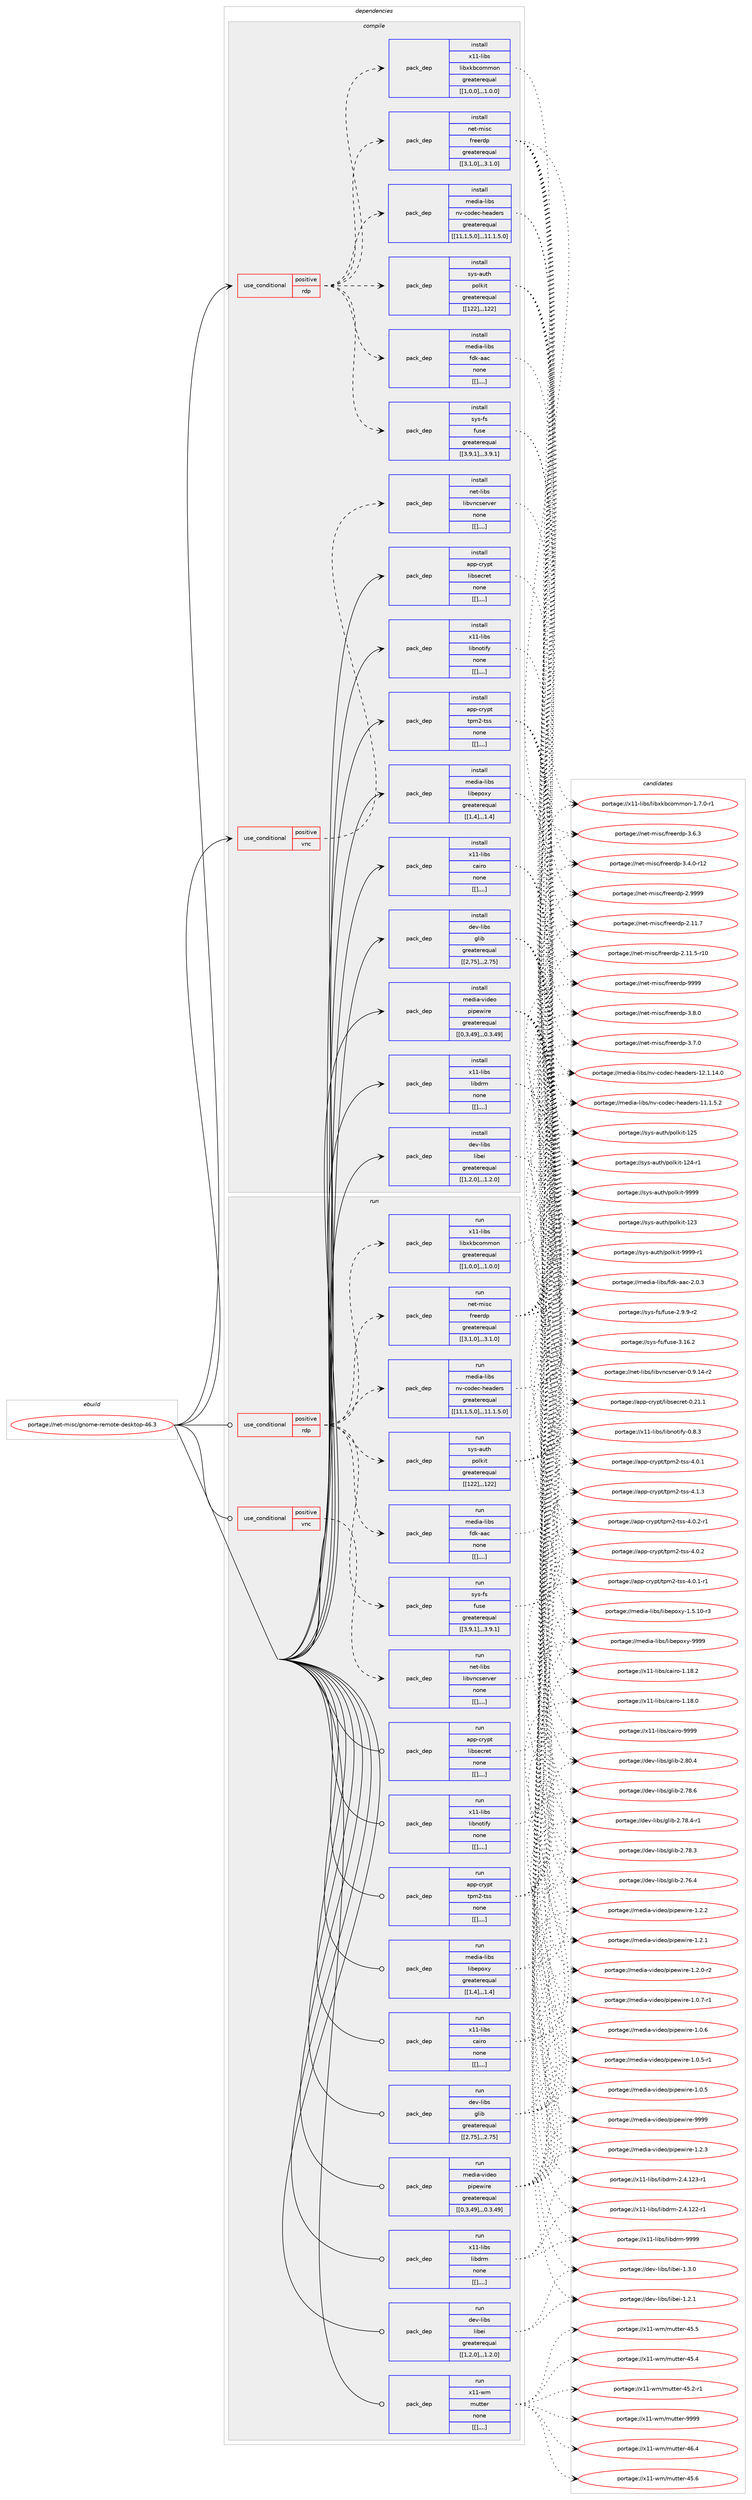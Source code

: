 digraph prolog {

# *************
# Graph options
# *************

newrank=true;
concentrate=true;
compound=true;
graph [rankdir=LR,fontname=Helvetica,fontsize=10,ranksep=1.5];#, ranksep=2.5, nodesep=0.2];
edge  [arrowhead=vee];
node  [fontname=Helvetica,fontsize=10];

# **********
# The ebuild
# **********

subgraph cluster_leftcol {
color=gray;
label=<<i>ebuild</i>>;
id [label="portage://net-misc/gnome-remote-desktop-46.3", color=red, width=4, href="../net-misc/gnome-remote-desktop-46.3.svg"];
}

# ****************
# The dependencies
# ****************

subgraph cluster_midcol {
color=gray;
label=<<i>dependencies</i>>;
subgraph cluster_compile {
fillcolor="#eeeeee";
style=filled;
label=<<i>compile</i>>;
subgraph cond101527 {
dependency387441 [label=<<TABLE BORDER="0" CELLBORDER="1" CELLSPACING="0" CELLPADDING="4"><TR><TD ROWSPAN="3" CELLPADDING="10">use_conditional</TD></TR><TR><TD>positive</TD></TR><TR><TD>rdp</TD></TR></TABLE>>, shape=none, color=red];
subgraph pack283090 {
dependency387442 [label=<<TABLE BORDER="0" CELLBORDER="1" CELLSPACING="0" CELLPADDING="4" WIDTH="220"><TR><TD ROWSPAN="6" CELLPADDING="30">pack_dep</TD></TR><TR><TD WIDTH="110">install</TD></TR><TR><TD>media-libs</TD></TR><TR><TD>nv-codec-headers</TD></TR><TR><TD>greaterequal</TD></TR><TR><TD>[[11,1,5,0],,,11.1.5.0]</TD></TR></TABLE>>, shape=none, color=blue];
}
dependency387441:e -> dependency387442:w [weight=20,style="dashed",arrowhead="vee"];
subgraph pack283091 {
dependency387443 [label=<<TABLE BORDER="0" CELLBORDER="1" CELLSPACING="0" CELLPADDING="4" WIDTH="220"><TR><TD ROWSPAN="6" CELLPADDING="30">pack_dep</TD></TR><TR><TD WIDTH="110">install</TD></TR><TR><TD>net-misc</TD></TR><TR><TD>freerdp</TD></TR><TR><TD>greaterequal</TD></TR><TR><TD>[[3,1,0],,,3.1.0]</TD></TR></TABLE>>, shape=none, color=blue];
}
dependency387441:e -> dependency387443:w [weight=20,style="dashed",arrowhead="vee"];
subgraph pack283092 {
dependency387444 [label=<<TABLE BORDER="0" CELLBORDER="1" CELLSPACING="0" CELLPADDING="4" WIDTH="220"><TR><TD ROWSPAN="6" CELLPADDING="30">pack_dep</TD></TR><TR><TD WIDTH="110">install</TD></TR><TR><TD>sys-fs</TD></TR><TR><TD>fuse</TD></TR><TR><TD>greaterequal</TD></TR><TR><TD>[[3,9,1],,,3.9.1]</TD></TR></TABLE>>, shape=none, color=blue];
}
dependency387441:e -> dependency387444:w [weight=20,style="dashed",arrowhead="vee"];
subgraph pack283093 {
dependency387445 [label=<<TABLE BORDER="0" CELLBORDER="1" CELLSPACING="0" CELLPADDING="4" WIDTH="220"><TR><TD ROWSPAN="6" CELLPADDING="30">pack_dep</TD></TR><TR><TD WIDTH="110">install</TD></TR><TR><TD>sys-auth</TD></TR><TR><TD>polkit</TD></TR><TR><TD>greaterequal</TD></TR><TR><TD>[[122],,,122]</TD></TR></TABLE>>, shape=none, color=blue];
}
dependency387441:e -> dependency387445:w [weight=20,style="dashed",arrowhead="vee"];
subgraph pack283094 {
dependency387446 [label=<<TABLE BORDER="0" CELLBORDER="1" CELLSPACING="0" CELLPADDING="4" WIDTH="220"><TR><TD ROWSPAN="6" CELLPADDING="30">pack_dep</TD></TR><TR><TD WIDTH="110">install</TD></TR><TR><TD>x11-libs</TD></TR><TR><TD>libxkbcommon</TD></TR><TR><TD>greaterequal</TD></TR><TR><TD>[[1,0,0],,,1.0.0]</TD></TR></TABLE>>, shape=none, color=blue];
}
dependency387441:e -> dependency387446:w [weight=20,style="dashed",arrowhead="vee"];
subgraph pack283095 {
dependency387447 [label=<<TABLE BORDER="0" CELLBORDER="1" CELLSPACING="0" CELLPADDING="4" WIDTH="220"><TR><TD ROWSPAN="6" CELLPADDING="30">pack_dep</TD></TR><TR><TD WIDTH="110">install</TD></TR><TR><TD>media-libs</TD></TR><TR><TD>fdk-aac</TD></TR><TR><TD>none</TD></TR><TR><TD>[[],,,,]</TD></TR></TABLE>>, shape=none, color=blue];
}
dependency387441:e -> dependency387447:w [weight=20,style="dashed",arrowhead="vee"];
}
id:e -> dependency387441:w [weight=20,style="solid",arrowhead="vee"];
subgraph cond101528 {
dependency387448 [label=<<TABLE BORDER="0" CELLBORDER="1" CELLSPACING="0" CELLPADDING="4"><TR><TD ROWSPAN="3" CELLPADDING="10">use_conditional</TD></TR><TR><TD>positive</TD></TR><TR><TD>vnc</TD></TR></TABLE>>, shape=none, color=red];
subgraph pack283096 {
dependency387449 [label=<<TABLE BORDER="0" CELLBORDER="1" CELLSPACING="0" CELLPADDING="4" WIDTH="220"><TR><TD ROWSPAN="6" CELLPADDING="30">pack_dep</TD></TR><TR><TD WIDTH="110">install</TD></TR><TR><TD>net-libs</TD></TR><TR><TD>libvncserver</TD></TR><TR><TD>none</TD></TR><TR><TD>[[],,,,]</TD></TR></TABLE>>, shape=none, color=blue];
}
dependency387448:e -> dependency387449:w [weight=20,style="dashed",arrowhead="vee"];
}
id:e -> dependency387448:w [weight=20,style="solid",arrowhead="vee"];
subgraph pack283097 {
dependency387450 [label=<<TABLE BORDER="0" CELLBORDER="1" CELLSPACING="0" CELLPADDING="4" WIDTH="220"><TR><TD ROWSPAN="6" CELLPADDING="30">pack_dep</TD></TR><TR><TD WIDTH="110">install</TD></TR><TR><TD>app-crypt</TD></TR><TR><TD>libsecret</TD></TR><TR><TD>none</TD></TR><TR><TD>[[],,,,]</TD></TR></TABLE>>, shape=none, color=blue];
}
id:e -> dependency387450:w [weight=20,style="solid",arrowhead="vee"];
subgraph pack283098 {
dependency387451 [label=<<TABLE BORDER="0" CELLBORDER="1" CELLSPACING="0" CELLPADDING="4" WIDTH="220"><TR><TD ROWSPAN="6" CELLPADDING="30">pack_dep</TD></TR><TR><TD WIDTH="110">install</TD></TR><TR><TD>app-crypt</TD></TR><TR><TD>tpm2-tss</TD></TR><TR><TD>none</TD></TR><TR><TD>[[],,,,]</TD></TR></TABLE>>, shape=none, color=blue];
}
id:e -> dependency387451:w [weight=20,style="solid",arrowhead="vee"];
subgraph pack283099 {
dependency387452 [label=<<TABLE BORDER="0" CELLBORDER="1" CELLSPACING="0" CELLPADDING="4" WIDTH="220"><TR><TD ROWSPAN="6" CELLPADDING="30">pack_dep</TD></TR><TR><TD WIDTH="110">install</TD></TR><TR><TD>dev-libs</TD></TR><TR><TD>glib</TD></TR><TR><TD>greaterequal</TD></TR><TR><TD>[[2,75],,,2.75]</TD></TR></TABLE>>, shape=none, color=blue];
}
id:e -> dependency387452:w [weight=20,style="solid",arrowhead="vee"];
subgraph pack283100 {
dependency387453 [label=<<TABLE BORDER="0" CELLBORDER="1" CELLSPACING="0" CELLPADDING="4" WIDTH="220"><TR><TD ROWSPAN="6" CELLPADDING="30">pack_dep</TD></TR><TR><TD WIDTH="110">install</TD></TR><TR><TD>dev-libs</TD></TR><TR><TD>libei</TD></TR><TR><TD>greaterequal</TD></TR><TR><TD>[[1,2,0],,,1.2.0]</TD></TR></TABLE>>, shape=none, color=blue];
}
id:e -> dependency387453:w [weight=20,style="solid",arrowhead="vee"];
subgraph pack283101 {
dependency387454 [label=<<TABLE BORDER="0" CELLBORDER="1" CELLSPACING="0" CELLPADDING="4" WIDTH="220"><TR><TD ROWSPAN="6" CELLPADDING="30">pack_dep</TD></TR><TR><TD WIDTH="110">install</TD></TR><TR><TD>media-libs</TD></TR><TR><TD>libepoxy</TD></TR><TR><TD>greaterequal</TD></TR><TR><TD>[[1,4],,,1.4]</TD></TR></TABLE>>, shape=none, color=blue];
}
id:e -> dependency387454:w [weight=20,style="solid",arrowhead="vee"];
subgraph pack283102 {
dependency387455 [label=<<TABLE BORDER="0" CELLBORDER="1" CELLSPACING="0" CELLPADDING="4" WIDTH="220"><TR><TD ROWSPAN="6" CELLPADDING="30">pack_dep</TD></TR><TR><TD WIDTH="110">install</TD></TR><TR><TD>media-video</TD></TR><TR><TD>pipewire</TD></TR><TR><TD>greaterequal</TD></TR><TR><TD>[[0,3,49],,,0.3.49]</TD></TR></TABLE>>, shape=none, color=blue];
}
id:e -> dependency387455:w [weight=20,style="solid",arrowhead="vee"];
subgraph pack283103 {
dependency387456 [label=<<TABLE BORDER="0" CELLBORDER="1" CELLSPACING="0" CELLPADDING="4" WIDTH="220"><TR><TD ROWSPAN="6" CELLPADDING="30">pack_dep</TD></TR><TR><TD WIDTH="110">install</TD></TR><TR><TD>x11-libs</TD></TR><TR><TD>cairo</TD></TR><TR><TD>none</TD></TR><TR><TD>[[],,,,]</TD></TR></TABLE>>, shape=none, color=blue];
}
id:e -> dependency387456:w [weight=20,style="solid",arrowhead="vee"];
subgraph pack283104 {
dependency387457 [label=<<TABLE BORDER="0" CELLBORDER="1" CELLSPACING="0" CELLPADDING="4" WIDTH="220"><TR><TD ROWSPAN="6" CELLPADDING="30">pack_dep</TD></TR><TR><TD WIDTH="110">install</TD></TR><TR><TD>x11-libs</TD></TR><TR><TD>libdrm</TD></TR><TR><TD>none</TD></TR><TR><TD>[[],,,,]</TD></TR></TABLE>>, shape=none, color=blue];
}
id:e -> dependency387457:w [weight=20,style="solid",arrowhead="vee"];
subgraph pack283105 {
dependency387458 [label=<<TABLE BORDER="0" CELLBORDER="1" CELLSPACING="0" CELLPADDING="4" WIDTH="220"><TR><TD ROWSPAN="6" CELLPADDING="30">pack_dep</TD></TR><TR><TD WIDTH="110">install</TD></TR><TR><TD>x11-libs</TD></TR><TR><TD>libnotify</TD></TR><TR><TD>none</TD></TR><TR><TD>[[],,,,]</TD></TR></TABLE>>, shape=none, color=blue];
}
id:e -> dependency387458:w [weight=20,style="solid",arrowhead="vee"];
}
subgraph cluster_compileandrun {
fillcolor="#eeeeee";
style=filled;
label=<<i>compile and run</i>>;
}
subgraph cluster_run {
fillcolor="#eeeeee";
style=filled;
label=<<i>run</i>>;
subgraph cond101529 {
dependency387459 [label=<<TABLE BORDER="0" CELLBORDER="1" CELLSPACING="0" CELLPADDING="4"><TR><TD ROWSPAN="3" CELLPADDING="10">use_conditional</TD></TR><TR><TD>positive</TD></TR><TR><TD>rdp</TD></TR></TABLE>>, shape=none, color=red];
subgraph pack283106 {
dependency387460 [label=<<TABLE BORDER="0" CELLBORDER="1" CELLSPACING="0" CELLPADDING="4" WIDTH="220"><TR><TD ROWSPAN="6" CELLPADDING="30">pack_dep</TD></TR><TR><TD WIDTH="110">run</TD></TR><TR><TD>media-libs</TD></TR><TR><TD>nv-codec-headers</TD></TR><TR><TD>greaterequal</TD></TR><TR><TD>[[11,1,5,0],,,11.1.5.0]</TD></TR></TABLE>>, shape=none, color=blue];
}
dependency387459:e -> dependency387460:w [weight=20,style="dashed",arrowhead="vee"];
subgraph pack283107 {
dependency387461 [label=<<TABLE BORDER="0" CELLBORDER="1" CELLSPACING="0" CELLPADDING="4" WIDTH="220"><TR><TD ROWSPAN="6" CELLPADDING="30">pack_dep</TD></TR><TR><TD WIDTH="110">run</TD></TR><TR><TD>net-misc</TD></TR><TR><TD>freerdp</TD></TR><TR><TD>greaterequal</TD></TR><TR><TD>[[3,1,0],,,3.1.0]</TD></TR></TABLE>>, shape=none, color=blue];
}
dependency387459:e -> dependency387461:w [weight=20,style="dashed",arrowhead="vee"];
subgraph pack283108 {
dependency387462 [label=<<TABLE BORDER="0" CELLBORDER="1" CELLSPACING="0" CELLPADDING="4" WIDTH="220"><TR><TD ROWSPAN="6" CELLPADDING="30">pack_dep</TD></TR><TR><TD WIDTH="110">run</TD></TR><TR><TD>sys-fs</TD></TR><TR><TD>fuse</TD></TR><TR><TD>greaterequal</TD></TR><TR><TD>[[3,9,1],,,3.9.1]</TD></TR></TABLE>>, shape=none, color=blue];
}
dependency387459:e -> dependency387462:w [weight=20,style="dashed",arrowhead="vee"];
subgraph pack283109 {
dependency387463 [label=<<TABLE BORDER="0" CELLBORDER="1" CELLSPACING="0" CELLPADDING="4" WIDTH="220"><TR><TD ROWSPAN="6" CELLPADDING="30">pack_dep</TD></TR><TR><TD WIDTH="110">run</TD></TR><TR><TD>sys-auth</TD></TR><TR><TD>polkit</TD></TR><TR><TD>greaterequal</TD></TR><TR><TD>[[122],,,122]</TD></TR></TABLE>>, shape=none, color=blue];
}
dependency387459:e -> dependency387463:w [weight=20,style="dashed",arrowhead="vee"];
subgraph pack283110 {
dependency387464 [label=<<TABLE BORDER="0" CELLBORDER="1" CELLSPACING="0" CELLPADDING="4" WIDTH="220"><TR><TD ROWSPAN="6" CELLPADDING="30">pack_dep</TD></TR><TR><TD WIDTH="110">run</TD></TR><TR><TD>x11-libs</TD></TR><TR><TD>libxkbcommon</TD></TR><TR><TD>greaterequal</TD></TR><TR><TD>[[1,0,0],,,1.0.0]</TD></TR></TABLE>>, shape=none, color=blue];
}
dependency387459:e -> dependency387464:w [weight=20,style="dashed",arrowhead="vee"];
subgraph pack283111 {
dependency387465 [label=<<TABLE BORDER="0" CELLBORDER="1" CELLSPACING="0" CELLPADDING="4" WIDTH="220"><TR><TD ROWSPAN="6" CELLPADDING="30">pack_dep</TD></TR><TR><TD WIDTH="110">run</TD></TR><TR><TD>media-libs</TD></TR><TR><TD>fdk-aac</TD></TR><TR><TD>none</TD></TR><TR><TD>[[],,,,]</TD></TR></TABLE>>, shape=none, color=blue];
}
dependency387459:e -> dependency387465:w [weight=20,style="dashed",arrowhead="vee"];
}
id:e -> dependency387459:w [weight=20,style="solid",arrowhead="odot"];
subgraph cond101530 {
dependency387466 [label=<<TABLE BORDER="0" CELLBORDER="1" CELLSPACING="0" CELLPADDING="4"><TR><TD ROWSPAN="3" CELLPADDING="10">use_conditional</TD></TR><TR><TD>positive</TD></TR><TR><TD>vnc</TD></TR></TABLE>>, shape=none, color=red];
subgraph pack283112 {
dependency387467 [label=<<TABLE BORDER="0" CELLBORDER="1" CELLSPACING="0" CELLPADDING="4" WIDTH="220"><TR><TD ROWSPAN="6" CELLPADDING="30">pack_dep</TD></TR><TR><TD WIDTH="110">run</TD></TR><TR><TD>net-libs</TD></TR><TR><TD>libvncserver</TD></TR><TR><TD>none</TD></TR><TR><TD>[[],,,,]</TD></TR></TABLE>>, shape=none, color=blue];
}
dependency387466:e -> dependency387467:w [weight=20,style="dashed",arrowhead="vee"];
}
id:e -> dependency387466:w [weight=20,style="solid",arrowhead="odot"];
subgraph pack283113 {
dependency387468 [label=<<TABLE BORDER="0" CELLBORDER="1" CELLSPACING="0" CELLPADDING="4" WIDTH="220"><TR><TD ROWSPAN="6" CELLPADDING="30">pack_dep</TD></TR><TR><TD WIDTH="110">run</TD></TR><TR><TD>app-crypt</TD></TR><TR><TD>libsecret</TD></TR><TR><TD>none</TD></TR><TR><TD>[[],,,,]</TD></TR></TABLE>>, shape=none, color=blue];
}
id:e -> dependency387468:w [weight=20,style="solid",arrowhead="odot"];
subgraph pack283114 {
dependency387469 [label=<<TABLE BORDER="0" CELLBORDER="1" CELLSPACING="0" CELLPADDING="4" WIDTH="220"><TR><TD ROWSPAN="6" CELLPADDING="30">pack_dep</TD></TR><TR><TD WIDTH="110">run</TD></TR><TR><TD>app-crypt</TD></TR><TR><TD>tpm2-tss</TD></TR><TR><TD>none</TD></TR><TR><TD>[[],,,,]</TD></TR></TABLE>>, shape=none, color=blue];
}
id:e -> dependency387469:w [weight=20,style="solid",arrowhead="odot"];
subgraph pack283115 {
dependency387470 [label=<<TABLE BORDER="0" CELLBORDER="1" CELLSPACING="0" CELLPADDING="4" WIDTH="220"><TR><TD ROWSPAN="6" CELLPADDING="30">pack_dep</TD></TR><TR><TD WIDTH="110">run</TD></TR><TR><TD>dev-libs</TD></TR><TR><TD>glib</TD></TR><TR><TD>greaterequal</TD></TR><TR><TD>[[2,75],,,2.75]</TD></TR></TABLE>>, shape=none, color=blue];
}
id:e -> dependency387470:w [weight=20,style="solid",arrowhead="odot"];
subgraph pack283116 {
dependency387471 [label=<<TABLE BORDER="0" CELLBORDER="1" CELLSPACING="0" CELLPADDING="4" WIDTH="220"><TR><TD ROWSPAN="6" CELLPADDING="30">pack_dep</TD></TR><TR><TD WIDTH="110">run</TD></TR><TR><TD>dev-libs</TD></TR><TR><TD>libei</TD></TR><TR><TD>greaterequal</TD></TR><TR><TD>[[1,2,0],,,1.2.0]</TD></TR></TABLE>>, shape=none, color=blue];
}
id:e -> dependency387471:w [weight=20,style="solid",arrowhead="odot"];
subgraph pack283117 {
dependency387472 [label=<<TABLE BORDER="0" CELLBORDER="1" CELLSPACING="0" CELLPADDING="4" WIDTH="220"><TR><TD ROWSPAN="6" CELLPADDING="30">pack_dep</TD></TR><TR><TD WIDTH="110">run</TD></TR><TR><TD>media-libs</TD></TR><TR><TD>libepoxy</TD></TR><TR><TD>greaterequal</TD></TR><TR><TD>[[1,4],,,1.4]</TD></TR></TABLE>>, shape=none, color=blue];
}
id:e -> dependency387472:w [weight=20,style="solid",arrowhead="odot"];
subgraph pack283118 {
dependency387473 [label=<<TABLE BORDER="0" CELLBORDER="1" CELLSPACING="0" CELLPADDING="4" WIDTH="220"><TR><TD ROWSPAN="6" CELLPADDING="30">pack_dep</TD></TR><TR><TD WIDTH="110">run</TD></TR><TR><TD>media-video</TD></TR><TR><TD>pipewire</TD></TR><TR><TD>greaterequal</TD></TR><TR><TD>[[0,3,49],,,0.3.49]</TD></TR></TABLE>>, shape=none, color=blue];
}
id:e -> dependency387473:w [weight=20,style="solid",arrowhead="odot"];
subgraph pack283119 {
dependency387474 [label=<<TABLE BORDER="0" CELLBORDER="1" CELLSPACING="0" CELLPADDING="4" WIDTH="220"><TR><TD ROWSPAN="6" CELLPADDING="30">pack_dep</TD></TR><TR><TD WIDTH="110">run</TD></TR><TR><TD>x11-libs</TD></TR><TR><TD>cairo</TD></TR><TR><TD>none</TD></TR><TR><TD>[[],,,,]</TD></TR></TABLE>>, shape=none, color=blue];
}
id:e -> dependency387474:w [weight=20,style="solid",arrowhead="odot"];
subgraph pack283120 {
dependency387475 [label=<<TABLE BORDER="0" CELLBORDER="1" CELLSPACING="0" CELLPADDING="4" WIDTH="220"><TR><TD ROWSPAN="6" CELLPADDING="30">pack_dep</TD></TR><TR><TD WIDTH="110">run</TD></TR><TR><TD>x11-libs</TD></TR><TR><TD>libdrm</TD></TR><TR><TD>none</TD></TR><TR><TD>[[],,,,]</TD></TR></TABLE>>, shape=none, color=blue];
}
id:e -> dependency387475:w [weight=20,style="solid",arrowhead="odot"];
subgraph pack283121 {
dependency387476 [label=<<TABLE BORDER="0" CELLBORDER="1" CELLSPACING="0" CELLPADDING="4" WIDTH="220"><TR><TD ROWSPAN="6" CELLPADDING="30">pack_dep</TD></TR><TR><TD WIDTH="110">run</TD></TR><TR><TD>x11-libs</TD></TR><TR><TD>libnotify</TD></TR><TR><TD>none</TD></TR><TR><TD>[[],,,,]</TD></TR></TABLE>>, shape=none, color=blue];
}
id:e -> dependency387476:w [weight=20,style="solid",arrowhead="odot"];
subgraph pack283122 {
dependency387477 [label=<<TABLE BORDER="0" CELLBORDER="1" CELLSPACING="0" CELLPADDING="4" WIDTH="220"><TR><TD ROWSPAN="6" CELLPADDING="30">pack_dep</TD></TR><TR><TD WIDTH="110">run</TD></TR><TR><TD>x11-wm</TD></TR><TR><TD>mutter</TD></TR><TR><TD>none</TD></TR><TR><TD>[[],,,,]</TD></TR></TABLE>>, shape=none, color=blue];
}
id:e -> dependency387477:w [weight=20,style="solid",arrowhead="odot"];
}
}

# **************
# The candidates
# **************

subgraph cluster_choices {
rank=same;
color=gray;
label=<<i>candidates</i>>;

subgraph choice283090 {
color=black;
nodesep=1;
choice10910110010597451081059811547110118459911110010199451041019710010111411545495046494649524648 [label="portage://media-libs/nv-codec-headers-12.1.14.0", color=red, width=4,href="../media-libs/nv-codec-headers-12.1.14.0.svg"];
choice109101100105974510810598115471101184599111100101994510410197100101114115454949464946534650 [label="portage://media-libs/nv-codec-headers-11.1.5.2", color=red, width=4,href="../media-libs/nv-codec-headers-11.1.5.2.svg"];
dependency387442:e -> choice10910110010597451081059811547110118459911110010199451041019710010111411545495046494649524648:w [style=dotted,weight="100"];
dependency387442:e -> choice109101100105974510810598115471101184599111100101994510410197100101114115454949464946534650:w [style=dotted,weight="100"];
}
subgraph choice283091 {
color=black;
nodesep=1;
choice1101011164510910511599471021141011011141001124557575757 [label="portage://net-misc/freerdp-9999", color=red, width=4,href="../net-misc/freerdp-9999.svg"];
choice110101116451091051159947102114101101114100112455146564648 [label="portage://net-misc/freerdp-3.8.0", color=red, width=4,href="../net-misc/freerdp-3.8.0.svg"];
choice110101116451091051159947102114101101114100112455146554648 [label="portage://net-misc/freerdp-3.7.0", color=red, width=4,href="../net-misc/freerdp-3.7.0.svg"];
choice110101116451091051159947102114101101114100112455146544651 [label="portage://net-misc/freerdp-3.6.3", color=red, width=4,href="../net-misc/freerdp-3.6.3.svg"];
choice110101116451091051159947102114101101114100112455146524648451144950 [label="portage://net-misc/freerdp-3.4.0-r12", color=red, width=4,href="../net-misc/freerdp-3.4.0-r12.svg"];
choice11010111645109105115994710211410110111410011245504657575757 [label="portage://net-misc/freerdp-2.9999", color=red, width=4,href="../net-misc/freerdp-2.9999.svg"];
choice11010111645109105115994710211410110111410011245504649494655 [label="portage://net-misc/freerdp-2.11.7", color=red, width=4,href="../net-misc/freerdp-2.11.7.svg"];
choice11010111645109105115994710211410110111410011245504649494653451144948 [label="portage://net-misc/freerdp-2.11.5-r10", color=red, width=4,href="../net-misc/freerdp-2.11.5-r10.svg"];
dependency387443:e -> choice1101011164510910511599471021141011011141001124557575757:w [style=dotted,weight="100"];
dependency387443:e -> choice110101116451091051159947102114101101114100112455146564648:w [style=dotted,weight="100"];
dependency387443:e -> choice110101116451091051159947102114101101114100112455146554648:w [style=dotted,weight="100"];
dependency387443:e -> choice110101116451091051159947102114101101114100112455146544651:w [style=dotted,weight="100"];
dependency387443:e -> choice110101116451091051159947102114101101114100112455146524648451144950:w [style=dotted,weight="100"];
dependency387443:e -> choice11010111645109105115994710211410110111410011245504657575757:w [style=dotted,weight="100"];
dependency387443:e -> choice11010111645109105115994710211410110111410011245504649494655:w [style=dotted,weight="100"];
dependency387443:e -> choice11010111645109105115994710211410110111410011245504649494653451144948:w [style=dotted,weight="100"];
}
subgraph choice283092 {
color=black;
nodesep=1;
choice115121115451021154710211711510145514649544650 [label="portage://sys-fs/fuse-3.16.2", color=red, width=4,href="../sys-fs/fuse-3.16.2.svg"];
choice11512111545102115471021171151014550465746574511450 [label="portage://sys-fs/fuse-2.9.9-r2", color=red, width=4,href="../sys-fs/fuse-2.9.9-r2.svg"];
dependency387444:e -> choice115121115451021154710211711510145514649544650:w [style=dotted,weight="100"];
dependency387444:e -> choice11512111545102115471021171151014550465746574511450:w [style=dotted,weight="100"];
}
subgraph choice283093 {
color=black;
nodesep=1;
choice11512111545971171161044711211110810710511645575757574511449 [label="portage://sys-auth/polkit-9999-r1", color=red, width=4,href="../sys-auth/polkit-9999-r1.svg"];
choice1151211154597117116104471121111081071051164557575757 [label="portage://sys-auth/polkit-9999", color=red, width=4,href="../sys-auth/polkit-9999.svg"];
choice11512111545971171161044711211110810710511645495053 [label="portage://sys-auth/polkit-125", color=red, width=4,href="../sys-auth/polkit-125.svg"];
choice115121115459711711610447112111108107105116454950524511449 [label="portage://sys-auth/polkit-124-r1", color=red, width=4,href="../sys-auth/polkit-124-r1.svg"];
choice11512111545971171161044711211110810710511645495051 [label="portage://sys-auth/polkit-123", color=red, width=4,href="../sys-auth/polkit-123.svg"];
dependency387445:e -> choice11512111545971171161044711211110810710511645575757574511449:w [style=dotted,weight="100"];
dependency387445:e -> choice1151211154597117116104471121111081071051164557575757:w [style=dotted,weight="100"];
dependency387445:e -> choice11512111545971171161044711211110810710511645495053:w [style=dotted,weight="100"];
dependency387445:e -> choice115121115459711711610447112111108107105116454950524511449:w [style=dotted,weight="100"];
dependency387445:e -> choice11512111545971171161044711211110810710511645495051:w [style=dotted,weight="100"];
}
subgraph choice283094 {
color=black;
nodesep=1;
choice12049494510810598115471081059812010798991111091091111104549465546484511449 [label="portage://x11-libs/libxkbcommon-1.7.0-r1", color=red, width=4,href="../x11-libs/libxkbcommon-1.7.0-r1.svg"];
dependency387446:e -> choice12049494510810598115471081059812010798991111091091111104549465546484511449:w [style=dotted,weight="100"];
}
subgraph choice283095 {
color=black;
nodesep=1;
choice1091011001059745108105981154710210010745979799455046484651 [label="portage://media-libs/fdk-aac-2.0.3", color=red, width=4,href="../media-libs/fdk-aac-2.0.3.svg"];
dependency387447:e -> choice1091011001059745108105981154710210010745979799455046484651:w [style=dotted,weight="100"];
}
subgraph choice283096 {
color=black;
nodesep=1;
choice1101011164510810598115471081059811811099115101114118101114454846574649524511450 [label="portage://net-libs/libvncserver-0.9.14-r2", color=red, width=4,href="../net-libs/libvncserver-0.9.14-r2.svg"];
dependency387449:e -> choice1101011164510810598115471081059811811099115101114118101114454846574649524511450:w [style=dotted,weight="100"];
}
subgraph choice283097 {
color=black;
nodesep=1;
choice97112112459911412111211647108105981151019911410111645484650494649 [label="portage://app-crypt/libsecret-0.21.1", color=red, width=4,href="../app-crypt/libsecret-0.21.1.svg"];
dependency387450:e -> choice97112112459911412111211647108105981151019911410111645484650494649:w [style=dotted,weight="100"];
}
subgraph choice283098 {
color=black;
nodesep=1;
choice971121124599114121112116471161121095045116115115455246494651 [label="portage://app-crypt/tpm2-tss-4.1.3", color=red, width=4,href="../app-crypt/tpm2-tss-4.1.3.svg"];
choice9711211245991141211121164711611210950451161151154552464846504511449 [label="portage://app-crypt/tpm2-tss-4.0.2-r1", color=red, width=4,href="../app-crypt/tpm2-tss-4.0.2-r1.svg"];
choice971121124599114121112116471161121095045116115115455246484650 [label="portage://app-crypt/tpm2-tss-4.0.2", color=red, width=4,href="../app-crypt/tpm2-tss-4.0.2.svg"];
choice9711211245991141211121164711611210950451161151154552464846494511449 [label="portage://app-crypt/tpm2-tss-4.0.1-r1", color=red, width=4,href="../app-crypt/tpm2-tss-4.0.1-r1.svg"];
choice971121124599114121112116471161121095045116115115455246484649 [label="portage://app-crypt/tpm2-tss-4.0.1", color=red, width=4,href="../app-crypt/tpm2-tss-4.0.1.svg"];
dependency387451:e -> choice971121124599114121112116471161121095045116115115455246494651:w [style=dotted,weight="100"];
dependency387451:e -> choice9711211245991141211121164711611210950451161151154552464846504511449:w [style=dotted,weight="100"];
dependency387451:e -> choice971121124599114121112116471161121095045116115115455246484650:w [style=dotted,weight="100"];
dependency387451:e -> choice9711211245991141211121164711611210950451161151154552464846494511449:w [style=dotted,weight="100"];
dependency387451:e -> choice971121124599114121112116471161121095045116115115455246484649:w [style=dotted,weight="100"];
}
subgraph choice283099 {
color=black;
nodesep=1;
choice1001011184510810598115471031081059845504656484652 [label="portage://dev-libs/glib-2.80.4", color=red, width=4,href="../dev-libs/glib-2.80.4.svg"];
choice1001011184510810598115471031081059845504655564654 [label="portage://dev-libs/glib-2.78.6", color=red, width=4,href="../dev-libs/glib-2.78.6.svg"];
choice10010111845108105981154710310810598455046555646524511449 [label="portage://dev-libs/glib-2.78.4-r1", color=red, width=4,href="../dev-libs/glib-2.78.4-r1.svg"];
choice1001011184510810598115471031081059845504655564651 [label="portage://dev-libs/glib-2.78.3", color=red, width=4,href="../dev-libs/glib-2.78.3.svg"];
choice1001011184510810598115471031081059845504655544652 [label="portage://dev-libs/glib-2.76.4", color=red, width=4,href="../dev-libs/glib-2.76.4.svg"];
dependency387452:e -> choice1001011184510810598115471031081059845504656484652:w [style=dotted,weight="100"];
dependency387452:e -> choice1001011184510810598115471031081059845504655564654:w [style=dotted,weight="100"];
dependency387452:e -> choice10010111845108105981154710310810598455046555646524511449:w [style=dotted,weight="100"];
dependency387452:e -> choice1001011184510810598115471031081059845504655564651:w [style=dotted,weight="100"];
dependency387452:e -> choice1001011184510810598115471031081059845504655544652:w [style=dotted,weight="100"];
}
subgraph choice283100 {
color=black;
nodesep=1;
choice10010111845108105981154710810598101105454946514648 [label="portage://dev-libs/libei-1.3.0", color=red, width=4,href="../dev-libs/libei-1.3.0.svg"];
choice10010111845108105981154710810598101105454946504649 [label="portage://dev-libs/libei-1.2.1", color=red, width=4,href="../dev-libs/libei-1.2.1.svg"];
dependency387453:e -> choice10010111845108105981154710810598101105454946514648:w [style=dotted,weight="100"];
dependency387453:e -> choice10010111845108105981154710810598101105454946504649:w [style=dotted,weight="100"];
}
subgraph choice283101 {
color=black;
nodesep=1;
choice10910110010597451081059811547108105981011121111201214557575757 [label="portage://media-libs/libepoxy-9999", color=red, width=4,href="../media-libs/libepoxy-9999.svg"];
choice1091011001059745108105981154710810598101112111120121454946534649484511451 [label="portage://media-libs/libepoxy-1.5.10-r3", color=red, width=4,href="../media-libs/libepoxy-1.5.10-r3.svg"];
dependency387454:e -> choice10910110010597451081059811547108105981011121111201214557575757:w [style=dotted,weight="100"];
dependency387454:e -> choice1091011001059745108105981154710810598101112111120121454946534649484511451:w [style=dotted,weight="100"];
}
subgraph choice283102 {
color=black;
nodesep=1;
choice1091011001059745118105100101111471121051121011191051141014557575757 [label="portage://media-video/pipewire-9999", color=red, width=4,href="../media-video/pipewire-9999.svg"];
choice109101100105974511810510010111147112105112101119105114101454946504651 [label="portage://media-video/pipewire-1.2.3", color=red, width=4,href="../media-video/pipewire-1.2.3.svg"];
choice109101100105974511810510010111147112105112101119105114101454946504650 [label="portage://media-video/pipewire-1.2.2", color=red, width=4,href="../media-video/pipewire-1.2.2.svg"];
choice109101100105974511810510010111147112105112101119105114101454946504649 [label="portage://media-video/pipewire-1.2.1", color=red, width=4,href="../media-video/pipewire-1.2.1.svg"];
choice1091011001059745118105100101111471121051121011191051141014549465046484511450 [label="portage://media-video/pipewire-1.2.0-r2", color=red, width=4,href="../media-video/pipewire-1.2.0-r2.svg"];
choice1091011001059745118105100101111471121051121011191051141014549464846554511449 [label="portage://media-video/pipewire-1.0.7-r1", color=red, width=4,href="../media-video/pipewire-1.0.7-r1.svg"];
choice109101100105974511810510010111147112105112101119105114101454946484654 [label="portage://media-video/pipewire-1.0.6", color=red, width=4,href="../media-video/pipewire-1.0.6.svg"];
choice1091011001059745118105100101111471121051121011191051141014549464846534511449 [label="portage://media-video/pipewire-1.0.5-r1", color=red, width=4,href="../media-video/pipewire-1.0.5-r1.svg"];
choice109101100105974511810510010111147112105112101119105114101454946484653 [label="portage://media-video/pipewire-1.0.5", color=red, width=4,href="../media-video/pipewire-1.0.5.svg"];
dependency387455:e -> choice1091011001059745118105100101111471121051121011191051141014557575757:w [style=dotted,weight="100"];
dependency387455:e -> choice109101100105974511810510010111147112105112101119105114101454946504651:w [style=dotted,weight="100"];
dependency387455:e -> choice109101100105974511810510010111147112105112101119105114101454946504650:w [style=dotted,weight="100"];
dependency387455:e -> choice109101100105974511810510010111147112105112101119105114101454946504649:w [style=dotted,weight="100"];
dependency387455:e -> choice1091011001059745118105100101111471121051121011191051141014549465046484511450:w [style=dotted,weight="100"];
dependency387455:e -> choice1091011001059745118105100101111471121051121011191051141014549464846554511449:w [style=dotted,weight="100"];
dependency387455:e -> choice109101100105974511810510010111147112105112101119105114101454946484654:w [style=dotted,weight="100"];
dependency387455:e -> choice1091011001059745118105100101111471121051121011191051141014549464846534511449:w [style=dotted,weight="100"];
dependency387455:e -> choice109101100105974511810510010111147112105112101119105114101454946484653:w [style=dotted,weight="100"];
}
subgraph choice283103 {
color=black;
nodesep=1;
choice120494945108105981154799971051141114557575757 [label="portage://x11-libs/cairo-9999", color=red, width=4,href="../x11-libs/cairo-9999.svg"];
choice1204949451081059811547999710511411145494649564650 [label="portage://x11-libs/cairo-1.18.2", color=red, width=4,href="../x11-libs/cairo-1.18.2.svg"];
choice1204949451081059811547999710511411145494649564648 [label="portage://x11-libs/cairo-1.18.0", color=red, width=4,href="../x11-libs/cairo-1.18.0.svg"];
dependency387456:e -> choice120494945108105981154799971051141114557575757:w [style=dotted,weight="100"];
dependency387456:e -> choice1204949451081059811547999710511411145494649564650:w [style=dotted,weight="100"];
dependency387456:e -> choice1204949451081059811547999710511411145494649564648:w [style=dotted,weight="100"];
}
subgraph choice283104 {
color=black;
nodesep=1;
choice1204949451081059811547108105981001141094557575757 [label="portage://x11-libs/libdrm-9999", color=red, width=4,href="../x11-libs/libdrm-9999.svg"];
choice12049494510810598115471081059810011410945504652464950514511449 [label="portage://x11-libs/libdrm-2.4.123-r1", color=red, width=4,href="../x11-libs/libdrm-2.4.123-r1.svg"];
choice12049494510810598115471081059810011410945504652464950504511449 [label="portage://x11-libs/libdrm-2.4.122-r1", color=red, width=4,href="../x11-libs/libdrm-2.4.122-r1.svg"];
dependency387457:e -> choice1204949451081059811547108105981001141094557575757:w [style=dotted,weight="100"];
dependency387457:e -> choice12049494510810598115471081059810011410945504652464950514511449:w [style=dotted,weight="100"];
dependency387457:e -> choice12049494510810598115471081059810011410945504652464950504511449:w [style=dotted,weight="100"];
}
subgraph choice283105 {
color=black;
nodesep=1;
choice120494945108105981154710810598110111116105102121454846564651 [label="portage://x11-libs/libnotify-0.8.3", color=red, width=4,href="../x11-libs/libnotify-0.8.3.svg"];
dependency387458:e -> choice120494945108105981154710810598110111116105102121454846564651:w [style=dotted,weight="100"];
}
subgraph choice283106 {
color=black;
nodesep=1;
choice10910110010597451081059811547110118459911110010199451041019710010111411545495046494649524648 [label="portage://media-libs/nv-codec-headers-12.1.14.0", color=red, width=4,href="../media-libs/nv-codec-headers-12.1.14.0.svg"];
choice109101100105974510810598115471101184599111100101994510410197100101114115454949464946534650 [label="portage://media-libs/nv-codec-headers-11.1.5.2", color=red, width=4,href="../media-libs/nv-codec-headers-11.1.5.2.svg"];
dependency387460:e -> choice10910110010597451081059811547110118459911110010199451041019710010111411545495046494649524648:w [style=dotted,weight="100"];
dependency387460:e -> choice109101100105974510810598115471101184599111100101994510410197100101114115454949464946534650:w [style=dotted,weight="100"];
}
subgraph choice283107 {
color=black;
nodesep=1;
choice1101011164510910511599471021141011011141001124557575757 [label="portage://net-misc/freerdp-9999", color=red, width=4,href="../net-misc/freerdp-9999.svg"];
choice110101116451091051159947102114101101114100112455146564648 [label="portage://net-misc/freerdp-3.8.0", color=red, width=4,href="../net-misc/freerdp-3.8.0.svg"];
choice110101116451091051159947102114101101114100112455146554648 [label="portage://net-misc/freerdp-3.7.0", color=red, width=4,href="../net-misc/freerdp-3.7.0.svg"];
choice110101116451091051159947102114101101114100112455146544651 [label="portage://net-misc/freerdp-3.6.3", color=red, width=4,href="../net-misc/freerdp-3.6.3.svg"];
choice110101116451091051159947102114101101114100112455146524648451144950 [label="portage://net-misc/freerdp-3.4.0-r12", color=red, width=4,href="../net-misc/freerdp-3.4.0-r12.svg"];
choice11010111645109105115994710211410110111410011245504657575757 [label="portage://net-misc/freerdp-2.9999", color=red, width=4,href="../net-misc/freerdp-2.9999.svg"];
choice11010111645109105115994710211410110111410011245504649494655 [label="portage://net-misc/freerdp-2.11.7", color=red, width=4,href="../net-misc/freerdp-2.11.7.svg"];
choice11010111645109105115994710211410110111410011245504649494653451144948 [label="portage://net-misc/freerdp-2.11.5-r10", color=red, width=4,href="../net-misc/freerdp-2.11.5-r10.svg"];
dependency387461:e -> choice1101011164510910511599471021141011011141001124557575757:w [style=dotted,weight="100"];
dependency387461:e -> choice110101116451091051159947102114101101114100112455146564648:w [style=dotted,weight="100"];
dependency387461:e -> choice110101116451091051159947102114101101114100112455146554648:w [style=dotted,weight="100"];
dependency387461:e -> choice110101116451091051159947102114101101114100112455146544651:w [style=dotted,weight="100"];
dependency387461:e -> choice110101116451091051159947102114101101114100112455146524648451144950:w [style=dotted,weight="100"];
dependency387461:e -> choice11010111645109105115994710211410110111410011245504657575757:w [style=dotted,weight="100"];
dependency387461:e -> choice11010111645109105115994710211410110111410011245504649494655:w [style=dotted,weight="100"];
dependency387461:e -> choice11010111645109105115994710211410110111410011245504649494653451144948:w [style=dotted,weight="100"];
}
subgraph choice283108 {
color=black;
nodesep=1;
choice115121115451021154710211711510145514649544650 [label="portage://sys-fs/fuse-3.16.2", color=red, width=4,href="../sys-fs/fuse-3.16.2.svg"];
choice11512111545102115471021171151014550465746574511450 [label="portage://sys-fs/fuse-2.9.9-r2", color=red, width=4,href="../sys-fs/fuse-2.9.9-r2.svg"];
dependency387462:e -> choice115121115451021154710211711510145514649544650:w [style=dotted,weight="100"];
dependency387462:e -> choice11512111545102115471021171151014550465746574511450:w [style=dotted,weight="100"];
}
subgraph choice283109 {
color=black;
nodesep=1;
choice11512111545971171161044711211110810710511645575757574511449 [label="portage://sys-auth/polkit-9999-r1", color=red, width=4,href="../sys-auth/polkit-9999-r1.svg"];
choice1151211154597117116104471121111081071051164557575757 [label="portage://sys-auth/polkit-9999", color=red, width=4,href="../sys-auth/polkit-9999.svg"];
choice11512111545971171161044711211110810710511645495053 [label="portage://sys-auth/polkit-125", color=red, width=4,href="../sys-auth/polkit-125.svg"];
choice115121115459711711610447112111108107105116454950524511449 [label="portage://sys-auth/polkit-124-r1", color=red, width=4,href="../sys-auth/polkit-124-r1.svg"];
choice11512111545971171161044711211110810710511645495051 [label="portage://sys-auth/polkit-123", color=red, width=4,href="../sys-auth/polkit-123.svg"];
dependency387463:e -> choice11512111545971171161044711211110810710511645575757574511449:w [style=dotted,weight="100"];
dependency387463:e -> choice1151211154597117116104471121111081071051164557575757:w [style=dotted,weight="100"];
dependency387463:e -> choice11512111545971171161044711211110810710511645495053:w [style=dotted,weight="100"];
dependency387463:e -> choice115121115459711711610447112111108107105116454950524511449:w [style=dotted,weight="100"];
dependency387463:e -> choice11512111545971171161044711211110810710511645495051:w [style=dotted,weight="100"];
}
subgraph choice283110 {
color=black;
nodesep=1;
choice12049494510810598115471081059812010798991111091091111104549465546484511449 [label="portage://x11-libs/libxkbcommon-1.7.0-r1", color=red, width=4,href="../x11-libs/libxkbcommon-1.7.0-r1.svg"];
dependency387464:e -> choice12049494510810598115471081059812010798991111091091111104549465546484511449:w [style=dotted,weight="100"];
}
subgraph choice283111 {
color=black;
nodesep=1;
choice1091011001059745108105981154710210010745979799455046484651 [label="portage://media-libs/fdk-aac-2.0.3", color=red, width=4,href="../media-libs/fdk-aac-2.0.3.svg"];
dependency387465:e -> choice1091011001059745108105981154710210010745979799455046484651:w [style=dotted,weight="100"];
}
subgraph choice283112 {
color=black;
nodesep=1;
choice1101011164510810598115471081059811811099115101114118101114454846574649524511450 [label="portage://net-libs/libvncserver-0.9.14-r2", color=red, width=4,href="../net-libs/libvncserver-0.9.14-r2.svg"];
dependency387467:e -> choice1101011164510810598115471081059811811099115101114118101114454846574649524511450:w [style=dotted,weight="100"];
}
subgraph choice283113 {
color=black;
nodesep=1;
choice97112112459911412111211647108105981151019911410111645484650494649 [label="portage://app-crypt/libsecret-0.21.1", color=red, width=4,href="../app-crypt/libsecret-0.21.1.svg"];
dependency387468:e -> choice97112112459911412111211647108105981151019911410111645484650494649:w [style=dotted,weight="100"];
}
subgraph choice283114 {
color=black;
nodesep=1;
choice971121124599114121112116471161121095045116115115455246494651 [label="portage://app-crypt/tpm2-tss-4.1.3", color=red, width=4,href="../app-crypt/tpm2-tss-4.1.3.svg"];
choice9711211245991141211121164711611210950451161151154552464846504511449 [label="portage://app-crypt/tpm2-tss-4.0.2-r1", color=red, width=4,href="../app-crypt/tpm2-tss-4.0.2-r1.svg"];
choice971121124599114121112116471161121095045116115115455246484650 [label="portage://app-crypt/tpm2-tss-4.0.2", color=red, width=4,href="../app-crypt/tpm2-tss-4.0.2.svg"];
choice9711211245991141211121164711611210950451161151154552464846494511449 [label="portage://app-crypt/tpm2-tss-4.0.1-r1", color=red, width=4,href="../app-crypt/tpm2-tss-4.0.1-r1.svg"];
choice971121124599114121112116471161121095045116115115455246484649 [label="portage://app-crypt/tpm2-tss-4.0.1", color=red, width=4,href="../app-crypt/tpm2-tss-4.0.1.svg"];
dependency387469:e -> choice971121124599114121112116471161121095045116115115455246494651:w [style=dotted,weight="100"];
dependency387469:e -> choice9711211245991141211121164711611210950451161151154552464846504511449:w [style=dotted,weight="100"];
dependency387469:e -> choice971121124599114121112116471161121095045116115115455246484650:w [style=dotted,weight="100"];
dependency387469:e -> choice9711211245991141211121164711611210950451161151154552464846494511449:w [style=dotted,weight="100"];
dependency387469:e -> choice971121124599114121112116471161121095045116115115455246484649:w [style=dotted,weight="100"];
}
subgraph choice283115 {
color=black;
nodesep=1;
choice1001011184510810598115471031081059845504656484652 [label="portage://dev-libs/glib-2.80.4", color=red, width=4,href="../dev-libs/glib-2.80.4.svg"];
choice1001011184510810598115471031081059845504655564654 [label="portage://dev-libs/glib-2.78.6", color=red, width=4,href="../dev-libs/glib-2.78.6.svg"];
choice10010111845108105981154710310810598455046555646524511449 [label="portage://dev-libs/glib-2.78.4-r1", color=red, width=4,href="../dev-libs/glib-2.78.4-r1.svg"];
choice1001011184510810598115471031081059845504655564651 [label="portage://dev-libs/glib-2.78.3", color=red, width=4,href="../dev-libs/glib-2.78.3.svg"];
choice1001011184510810598115471031081059845504655544652 [label="portage://dev-libs/glib-2.76.4", color=red, width=4,href="../dev-libs/glib-2.76.4.svg"];
dependency387470:e -> choice1001011184510810598115471031081059845504656484652:w [style=dotted,weight="100"];
dependency387470:e -> choice1001011184510810598115471031081059845504655564654:w [style=dotted,weight="100"];
dependency387470:e -> choice10010111845108105981154710310810598455046555646524511449:w [style=dotted,weight="100"];
dependency387470:e -> choice1001011184510810598115471031081059845504655564651:w [style=dotted,weight="100"];
dependency387470:e -> choice1001011184510810598115471031081059845504655544652:w [style=dotted,weight="100"];
}
subgraph choice283116 {
color=black;
nodesep=1;
choice10010111845108105981154710810598101105454946514648 [label="portage://dev-libs/libei-1.3.0", color=red, width=4,href="../dev-libs/libei-1.3.0.svg"];
choice10010111845108105981154710810598101105454946504649 [label="portage://dev-libs/libei-1.2.1", color=red, width=4,href="../dev-libs/libei-1.2.1.svg"];
dependency387471:e -> choice10010111845108105981154710810598101105454946514648:w [style=dotted,weight="100"];
dependency387471:e -> choice10010111845108105981154710810598101105454946504649:w [style=dotted,weight="100"];
}
subgraph choice283117 {
color=black;
nodesep=1;
choice10910110010597451081059811547108105981011121111201214557575757 [label="portage://media-libs/libepoxy-9999", color=red, width=4,href="../media-libs/libepoxy-9999.svg"];
choice1091011001059745108105981154710810598101112111120121454946534649484511451 [label="portage://media-libs/libepoxy-1.5.10-r3", color=red, width=4,href="../media-libs/libepoxy-1.5.10-r3.svg"];
dependency387472:e -> choice10910110010597451081059811547108105981011121111201214557575757:w [style=dotted,weight="100"];
dependency387472:e -> choice1091011001059745108105981154710810598101112111120121454946534649484511451:w [style=dotted,weight="100"];
}
subgraph choice283118 {
color=black;
nodesep=1;
choice1091011001059745118105100101111471121051121011191051141014557575757 [label="portage://media-video/pipewire-9999", color=red, width=4,href="../media-video/pipewire-9999.svg"];
choice109101100105974511810510010111147112105112101119105114101454946504651 [label="portage://media-video/pipewire-1.2.3", color=red, width=4,href="../media-video/pipewire-1.2.3.svg"];
choice109101100105974511810510010111147112105112101119105114101454946504650 [label="portage://media-video/pipewire-1.2.2", color=red, width=4,href="../media-video/pipewire-1.2.2.svg"];
choice109101100105974511810510010111147112105112101119105114101454946504649 [label="portage://media-video/pipewire-1.2.1", color=red, width=4,href="../media-video/pipewire-1.2.1.svg"];
choice1091011001059745118105100101111471121051121011191051141014549465046484511450 [label="portage://media-video/pipewire-1.2.0-r2", color=red, width=4,href="../media-video/pipewire-1.2.0-r2.svg"];
choice1091011001059745118105100101111471121051121011191051141014549464846554511449 [label="portage://media-video/pipewire-1.0.7-r1", color=red, width=4,href="../media-video/pipewire-1.0.7-r1.svg"];
choice109101100105974511810510010111147112105112101119105114101454946484654 [label="portage://media-video/pipewire-1.0.6", color=red, width=4,href="../media-video/pipewire-1.0.6.svg"];
choice1091011001059745118105100101111471121051121011191051141014549464846534511449 [label="portage://media-video/pipewire-1.0.5-r1", color=red, width=4,href="../media-video/pipewire-1.0.5-r1.svg"];
choice109101100105974511810510010111147112105112101119105114101454946484653 [label="portage://media-video/pipewire-1.0.5", color=red, width=4,href="../media-video/pipewire-1.0.5.svg"];
dependency387473:e -> choice1091011001059745118105100101111471121051121011191051141014557575757:w [style=dotted,weight="100"];
dependency387473:e -> choice109101100105974511810510010111147112105112101119105114101454946504651:w [style=dotted,weight="100"];
dependency387473:e -> choice109101100105974511810510010111147112105112101119105114101454946504650:w [style=dotted,weight="100"];
dependency387473:e -> choice109101100105974511810510010111147112105112101119105114101454946504649:w [style=dotted,weight="100"];
dependency387473:e -> choice1091011001059745118105100101111471121051121011191051141014549465046484511450:w [style=dotted,weight="100"];
dependency387473:e -> choice1091011001059745118105100101111471121051121011191051141014549464846554511449:w [style=dotted,weight="100"];
dependency387473:e -> choice109101100105974511810510010111147112105112101119105114101454946484654:w [style=dotted,weight="100"];
dependency387473:e -> choice1091011001059745118105100101111471121051121011191051141014549464846534511449:w [style=dotted,weight="100"];
dependency387473:e -> choice109101100105974511810510010111147112105112101119105114101454946484653:w [style=dotted,weight="100"];
}
subgraph choice283119 {
color=black;
nodesep=1;
choice120494945108105981154799971051141114557575757 [label="portage://x11-libs/cairo-9999", color=red, width=4,href="../x11-libs/cairo-9999.svg"];
choice1204949451081059811547999710511411145494649564650 [label="portage://x11-libs/cairo-1.18.2", color=red, width=4,href="../x11-libs/cairo-1.18.2.svg"];
choice1204949451081059811547999710511411145494649564648 [label="portage://x11-libs/cairo-1.18.0", color=red, width=4,href="../x11-libs/cairo-1.18.0.svg"];
dependency387474:e -> choice120494945108105981154799971051141114557575757:w [style=dotted,weight="100"];
dependency387474:e -> choice1204949451081059811547999710511411145494649564650:w [style=dotted,weight="100"];
dependency387474:e -> choice1204949451081059811547999710511411145494649564648:w [style=dotted,weight="100"];
}
subgraph choice283120 {
color=black;
nodesep=1;
choice1204949451081059811547108105981001141094557575757 [label="portage://x11-libs/libdrm-9999", color=red, width=4,href="../x11-libs/libdrm-9999.svg"];
choice12049494510810598115471081059810011410945504652464950514511449 [label="portage://x11-libs/libdrm-2.4.123-r1", color=red, width=4,href="../x11-libs/libdrm-2.4.123-r1.svg"];
choice12049494510810598115471081059810011410945504652464950504511449 [label="portage://x11-libs/libdrm-2.4.122-r1", color=red, width=4,href="../x11-libs/libdrm-2.4.122-r1.svg"];
dependency387475:e -> choice1204949451081059811547108105981001141094557575757:w [style=dotted,weight="100"];
dependency387475:e -> choice12049494510810598115471081059810011410945504652464950514511449:w [style=dotted,weight="100"];
dependency387475:e -> choice12049494510810598115471081059810011410945504652464950504511449:w [style=dotted,weight="100"];
}
subgraph choice283121 {
color=black;
nodesep=1;
choice120494945108105981154710810598110111116105102121454846564651 [label="portage://x11-libs/libnotify-0.8.3", color=red, width=4,href="../x11-libs/libnotify-0.8.3.svg"];
dependency387476:e -> choice120494945108105981154710810598110111116105102121454846564651:w [style=dotted,weight="100"];
}
subgraph choice283122 {
color=black;
nodesep=1;
choice120494945119109471091171161161011144557575757 [label="portage://x11-wm/mutter-9999", color=red, width=4,href="../x11-wm/mutter-9999.svg"];
choice120494945119109471091171161161011144552544652 [label="portage://x11-wm/mutter-46.4", color=red, width=4,href="../x11-wm/mutter-46.4.svg"];
choice120494945119109471091171161161011144552534654 [label="portage://x11-wm/mutter-45.6", color=red, width=4,href="../x11-wm/mutter-45.6.svg"];
choice120494945119109471091171161161011144552534653 [label="portage://x11-wm/mutter-45.5", color=red, width=4,href="../x11-wm/mutter-45.5.svg"];
choice120494945119109471091171161161011144552534652 [label="portage://x11-wm/mutter-45.4", color=red, width=4,href="../x11-wm/mutter-45.4.svg"];
choice1204949451191094710911711611610111445525346504511449 [label="portage://x11-wm/mutter-45.2-r1", color=red, width=4,href="../x11-wm/mutter-45.2-r1.svg"];
dependency387477:e -> choice120494945119109471091171161161011144557575757:w [style=dotted,weight="100"];
dependency387477:e -> choice120494945119109471091171161161011144552544652:w [style=dotted,weight="100"];
dependency387477:e -> choice120494945119109471091171161161011144552534654:w [style=dotted,weight="100"];
dependency387477:e -> choice120494945119109471091171161161011144552534653:w [style=dotted,weight="100"];
dependency387477:e -> choice120494945119109471091171161161011144552534652:w [style=dotted,weight="100"];
dependency387477:e -> choice1204949451191094710911711611610111445525346504511449:w [style=dotted,weight="100"];
}
}

}
